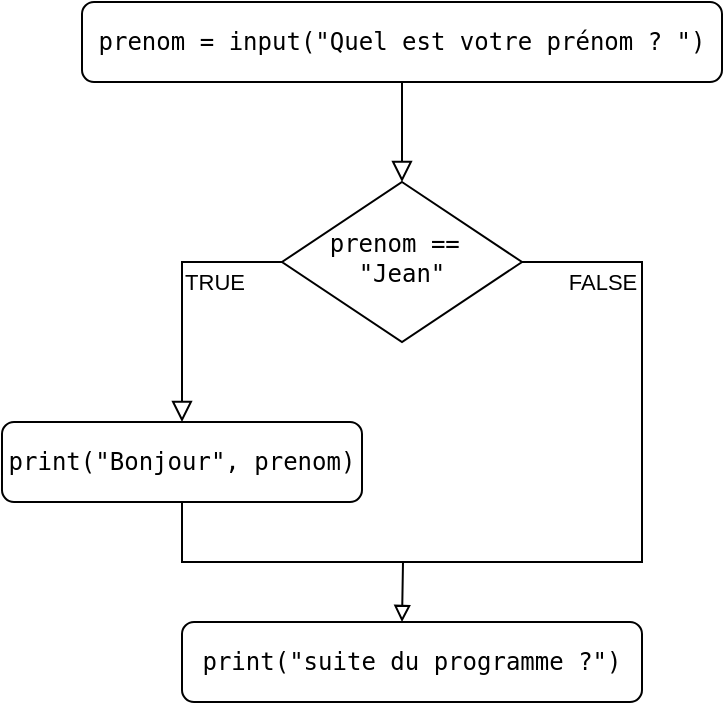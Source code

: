 <mxfile version="15.8.6" type="github">
  <diagram id="qZuJ994I1L6a4Dy2M6rf" name="Page-1">
    <mxGraphModel dx="1422" dy="724" grid="1" gridSize="10" guides="1" tooltips="1" connect="1" arrows="1" fold="1" page="1" pageScale="1" pageWidth="1169" pageHeight="827" math="0" shadow="0">
      <root>
        <mxCell id="0" />
        <mxCell id="1" parent="0" />
        <mxCell id="OojuoObl-5ZBMCGPADX9-1" value="" style="rounded=0;html=1;jettySize=auto;orthogonalLoop=1;fontSize=11;endArrow=block;endFill=0;endSize=8;strokeWidth=1;shadow=0;labelBackgroundColor=none;edgeStyle=orthogonalEdgeStyle;" parent="1" source="OojuoObl-5ZBMCGPADX9-2" target="OojuoObl-5ZBMCGPADX9-5" edge="1">
          <mxGeometry relative="1" as="geometry" />
        </mxCell>
        <mxCell id="OojuoObl-5ZBMCGPADX9-2" value="&lt;pre&gt;&lt;code class=&quot;cm-s-ipython language-python&quot;&gt;&lt;span class=&quot;cm-variable&quot;&gt;prenom&lt;/span&gt; &lt;span class=&quot;cm-operator&quot;&gt;=&lt;/span&gt; &lt;span class=&quot;cm-builtin&quot;&gt;input&lt;/span&gt;(&lt;span class=&quot;cm-string&quot;&gt;&quot;Quel est votre prénom ? &quot;&lt;/span&gt;)&lt;/code&gt;&lt;/pre&gt;" style="rounded=1;whiteSpace=wrap;html=1;fontSize=12;glass=0;strokeWidth=1;shadow=0;" parent="1" vertex="1">
          <mxGeometry x="60" y="80" width="320" height="40" as="geometry" />
        </mxCell>
        <mxCell id="OojuoObl-5ZBMCGPADX9-3" value="TRUE" style="rounded=0;html=1;jettySize=auto;orthogonalLoop=1;fontSize=11;endArrow=block;endFill=0;endSize=8;strokeWidth=1;shadow=0;labelBackgroundColor=none;edgeStyle=orthogonalEdgeStyle;entryX=0.5;entryY=0;entryDx=0;entryDy=0;exitX=0;exitY=0.5;exitDx=0;exitDy=0;" parent="1" source="OojuoObl-5ZBMCGPADX9-5" target="OojuoObl-5ZBMCGPADX9-9" edge="1">
          <mxGeometry x="-0.467" y="10" relative="1" as="geometry">
            <mxPoint as="offset" />
            <mxPoint x="220" y="290" as="targetPoint" />
          </mxGeometry>
        </mxCell>
        <mxCell id="OojuoObl-5ZBMCGPADX9-4" value="FALSE" style="edgeStyle=orthogonalEdgeStyle;rounded=0;html=1;jettySize=auto;orthogonalLoop=1;fontSize=11;endArrow=none;endFill=0;endSize=8;strokeWidth=1;shadow=0;labelBackgroundColor=none;" parent="1" source="OojuoObl-5ZBMCGPADX9-5" edge="1">
          <mxGeometry x="-0.765" y="-10" relative="1" as="geometry">
            <mxPoint as="offset" />
            <mxPoint x="210" y="360" as="targetPoint" />
            <Array as="points">
              <mxPoint x="340" y="210" />
            </Array>
          </mxGeometry>
        </mxCell>
        <mxCell id="OojuoObl-5ZBMCGPADX9-5" value="&lt;pre&gt;&lt;code class=&quot;cm-s-ipython language-python&quot;&gt;&lt;span class=&quot;cm-variable&quot;&gt;prenom&lt;/span&gt; &lt;span class=&quot;cm-operator&quot;&gt;==&lt;/span&gt; &lt;span class=&quot;cm-string&quot;&gt;&lt;br&gt;&quot;Jean&quot;&lt;/span&gt;&lt;/code&gt;&lt;/pre&gt;" style="rhombus;whiteSpace=wrap;html=1;shadow=0;fontFamily=Helvetica;fontSize=12;align=center;strokeWidth=1;spacing=6;spacingTop=-4;" parent="1" vertex="1">
          <mxGeometry x="160" y="170" width="120" height="80" as="geometry" />
        </mxCell>
        <mxCell id="OojuoObl-5ZBMCGPADX9-8" style="edgeStyle=orthogonalEdgeStyle;rounded=0;orthogonalLoop=1;jettySize=auto;html=1;exitX=0.5;exitY=1;exitDx=0;exitDy=0;endArrow=block;endFill=0;" parent="1" source="OojuoObl-5ZBMCGPADX9-9" edge="1">
          <mxGeometry relative="1" as="geometry">
            <mxPoint x="220" y="390" as="targetPoint" />
          </mxGeometry>
        </mxCell>
        <mxCell id="OojuoObl-5ZBMCGPADX9-9" value="&lt;pre&gt;&lt;code class=&quot;cm-s-ipython language-python&quot;&gt;&lt;span class=&quot;cm-builtin&quot;&gt;print&lt;/span&gt;(&lt;span class=&quot;cm-string&quot;&gt;&quot;Bonjour&quot;&lt;/span&gt;, &lt;span class=&quot;cm-variable&quot;&gt;prenom&lt;/span&gt;)&lt;/code&gt;&lt;/pre&gt;" style="rounded=1;whiteSpace=wrap;html=1;fontSize=12;glass=0;strokeWidth=1;shadow=0;" parent="1" vertex="1">
          <mxGeometry x="20" y="290" width="180" height="40" as="geometry" />
        </mxCell>
        <mxCell id="OojuoObl-5ZBMCGPADX9-10" value="&lt;pre&gt;&lt;code class=&quot;cm-s-ipython language-python&quot;&gt;&lt;span class=&quot;cm-builtin&quot;&gt;print&lt;/span&gt;(&lt;span class=&quot;cm-string&quot;&gt;&quot;suite du programme ?&quot;&lt;/span&gt;)&lt;/code&gt;&lt;/pre&gt;" style="rounded=1;whiteSpace=wrap;html=1;fontSize=12;glass=0;strokeWidth=1;shadow=0;" parent="1" vertex="1">
          <mxGeometry x="110" y="390" width="230" height="40" as="geometry" />
        </mxCell>
      </root>
    </mxGraphModel>
  </diagram>
</mxfile>
